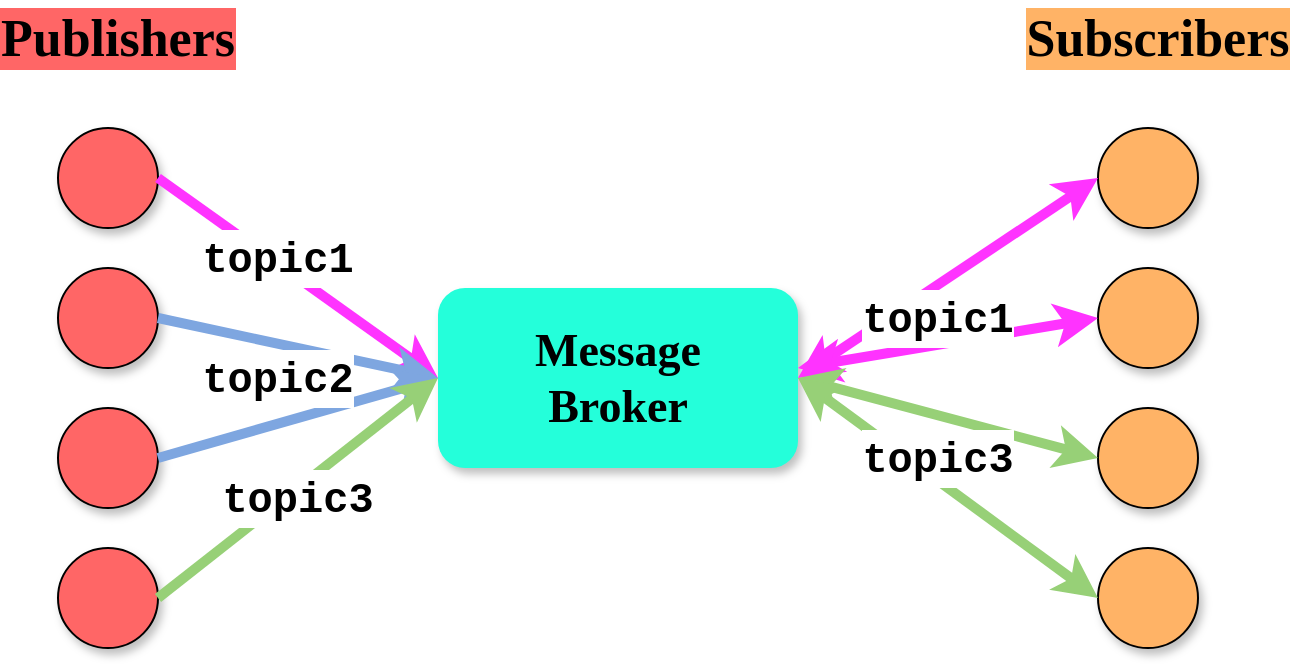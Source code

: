 <mxfile version="16.4.0" type="device"><diagram id="Q16QRXQHWOp8Chf69RuX" name="Page-1"><mxGraphModel dx="946" dy="618" grid="1" gridSize="10" guides="1" tooltips="1" connect="1" arrows="1" fold="1" page="1" pageScale="1" pageWidth="827" pageHeight="1169" math="0" shadow="0"><root><mxCell id="0"/><mxCell id="1" parent="0"/><mxCell id="675_L1Rwe3cDYPB2roWq-2" value="" style="rounded=1;whiteSpace=wrap;html=1;fillColor=#24FFDA;strokeColor=none;gradientColor=none;sketch=0;glass=0;shadow=1;" vertex="1" parent="1"><mxGeometry x="300" y="310" width="180" height="90" as="geometry"/></mxCell><mxCell id="675_L1Rwe3cDYPB2roWq-3" value="&lt;b&gt;&lt;font style=&quot;font-size: 23px&quot; face=&quot;CMU Sans Serif&quot;&gt;Message Broker&lt;/font&gt;&lt;/b&gt;" style="text;html=1;strokeColor=none;fillColor=none;align=center;verticalAlign=middle;whiteSpace=wrap;rounded=0;" vertex="1" parent="1"><mxGeometry x="340" y="330" width="100" height="50" as="geometry"/></mxCell><mxCell id="675_L1Rwe3cDYPB2roWq-5" value="" style="ellipse;whiteSpace=wrap;html=1;shadow=1;glass=0;sketch=0;fontFamily=CMU Sans Serif;fontSize=23;fillColor=#FF6666;gradientColor=none;" vertex="1" parent="1"><mxGeometry x="110" y="230" width="50" height="50" as="geometry"/></mxCell><mxCell id="675_L1Rwe3cDYPB2roWq-6" value="" style="ellipse;whiteSpace=wrap;html=1;shadow=1;glass=0;sketch=0;fontFamily=CMU Sans Serif;fontSize=23;fillColor=#FF6666;gradientColor=none;" vertex="1" parent="1"><mxGeometry x="110" y="300" width="50" height="50" as="geometry"/></mxCell><mxCell id="675_L1Rwe3cDYPB2roWq-7" value="" style="ellipse;whiteSpace=wrap;html=1;shadow=1;glass=0;sketch=0;fontFamily=CMU Sans Serif;fontSize=23;fillColor=#FF6666;gradientColor=none;" vertex="1" parent="1"><mxGeometry x="110" y="370" width="50" height="50" as="geometry"/></mxCell><mxCell id="675_L1Rwe3cDYPB2roWq-8" value="" style="ellipse;whiteSpace=wrap;html=1;shadow=1;glass=0;sketch=0;fontFamily=CMU Sans Serif;fontSize=23;fillColor=#FF6666;gradientColor=none;" vertex="1" parent="1"><mxGeometry x="110" y="440" width="50" height="50" as="geometry"/></mxCell><mxCell id="675_L1Rwe3cDYPB2roWq-9" value="" style="ellipse;whiteSpace=wrap;html=1;shadow=1;glass=0;sketch=0;fontFamily=CMU Sans Serif;fontSize=23;fillColor=#FFB366;gradientColor=none;" vertex="1" parent="1"><mxGeometry x="630" y="230" width="50" height="50" as="geometry"/></mxCell><mxCell id="675_L1Rwe3cDYPB2roWq-10" value="" style="ellipse;whiteSpace=wrap;html=1;shadow=1;glass=0;sketch=0;fontFamily=CMU Sans Serif;fontSize=23;fillColor=#FFB366;gradientColor=none;" vertex="1" parent="1"><mxGeometry x="630" y="300" width="50" height="50" as="geometry"/></mxCell><mxCell id="675_L1Rwe3cDYPB2roWq-11" value="" style="ellipse;whiteSpace=wrap;html=1;shadow=1;glass=0;sketch=0;fontFamily=CMU Sans Serif;fontSize=23;fillColor=#FFB366;gradientColor=none;" vertex="1" parent="1"><mxGeometry x="630" y="370" width="50" height="50" as="geometry"/></mxCell><mxCell id="675_L1Rwe3cDYPB2roWq-12" value="" style="ellipse;whiteSpace=wrap;html=1;shadow=1;glass=0;sketch=0;fontFamily=CMU Sans Serif;fontSize=23;fillColor=#FFB366;gradientColor=none;" vertex="1" parent="1"><mxGeometry x="630" y="440" width="50" height="50" as="geometry"/></mxCell><mxCell id="675_L1Rwe3cDYPB2roWq-15" value="" style="endArrow=classic;html=1;rounded=0;fontFamily=CMU Sans Serif;fontSize=23;exitX=1;exitY=0.5;exitDx=0;exitDy=0;entryX=0;entryY=0.5;entryDx=0;entryDy=0;strokeWidth=5;strokeColor=#FF33FF;endFill=1;" edge="1" parent="1" source="675_L1Rwe3cDYPB2roWq-5" target="675_L1Rwe3cDYPB2roWq-2"><mxGeometry width="50" height="50" relative="1" as="geometry"><mxPoint x="160" y="255" as="sourcePoint"/><mxPoint x="205.425" y="287.793" as="targetPoint"/></mxGeometry></mxCell><mxCell id="675_L1Rwe3cDYPB2roWq-38" value="" style="endArrow=classic;html=1;rounded=0;fontFamily=CMU Sans Serif;fontSize=23;strokeColor=#7EA6E0;strokeWidth=5;exitX=1;exitY=0.5;exitDx=0;exitDy=0;entryX=0;entryY=0.5;entryDx=0;entryDy=0;startArrow=none;" edge="1" parent="1" source="675_L1Rwe3cDYPB2roWq-6" target="675_L1Rwe3cDYPB2roWq-2"><mxGeometry width="50" height="50" relative="1" as="geometry"><mxPoint x="250" y="335" as="sourcePoint"/><mxPoint x="500" y="270" as="targetPoint"/></mxGeometry></mxCell><mxCell id="675_L1Rwe3cDYPB2roWq-39" value="" style="endArrow=classic;html=1;rounded=0;fontFamily=CMU Sans Serif;fontSize=23;strokeColor=#7EA6E0;strokeWidth=5;exitX=1;exitY=0.5;exitDx=0;exitDy=0;entryX=0;entryY=0.5;entryDx=0;entryDy=0;" edge="1" parent="1" source="675_L1Rwe3cDYPB2roWq-7" target="675_L1Rwe3cDYPB2roWq-2"><mxGeometry width="50" height="50" relative="1" as="geometry"><mxPoint x="170" y="335" as="sourcePoint"/><mxPoint x="310" y="365" as="targetPoint"/></mxGeometry></mxCell><mxCell id="675_L1Rwe3cDYPB2roWq-40" value="" style="endArrow=classic;html=1;rounded=0;fontFamily=CMU Sans Serif;fontSize=23;strokeColor=#97D077;strokeWidth=5;exitX=1;exitY=0.5;exitDx=0;exitDy=0;entryX=0;entryY=0.5;entryDx=0;entryDy=0;" edge="1" parent="1" source="675_L1Rwe3cDYPB2roWq-8" target="675_L1Rwe3cDYPB2roWq-2"><mxGeometry width="50" height="50" relative="1" as="geometry"><mxPoint x="170" y="405" as="sourcePoint"/><mxPoint x="310" y="365" as="targetPoint"/></mxGeometry></mxCell><mxCell id="675_L1Rwe3cDYPB2roWq-47" value="&lt;font face=&quot;Courier New&quot; size=&quot;1&quot;&gt;&lt;b style=&quot;font-size: 21px&quot;&gt;topic1&lt;/b&gt;&lt;/font&gt;" style="text;html=1;strokeColor=none;fillColor=none;align=center;verticalAlign=middle;whiteSpace=wrap;rounded=0;shadow=1;glass=0;sketch=0;fontFamily=CMU Sans Serif;fontSize=23;labelBackgroundColor=default;" vertex="1" parent="1"><mxGeometry x="180" y="280" width="80" height="30" as="geometry"/></mxCell><mxCell id="675_L1Rwe3cDYPB2roWq-49" value="&lt;font face=&quot;Courier New&quot; size=&quot;1&quot;&gt;&lt;b style=&quot;font-size: 21px&quot;&gt;topic2&lt;/b&gt;&lt;/font&gt;" style="text;html=1;strokeColor=none;fillColor=none;align=center;verticalAlign=middle;whiteSpace=wrap;rounded=0;shadow=1;glass=0;sketch=0;fontFamily=CMU Sans Serif;fontSize=23;labelBackgroundColor=default;" vertex="1" parent="1"><mxGeometry x="180" y="340" width="80" height="30" as="geometry"/></mxCell><mxCell id="675_L1Rwe3cDYPB2roWq-50" value="&lt;font face=&quot;Courier New&quot; size=&quot;1&quot;&gt;&lt;b style=&quot;font-size: 21px&quot;&gt;topic3&lt;/b&gt;&lt;/font&gt;" style="text;html=1;strokeColor=none;fillColor=none;align=center;verticalAlign=middle;whiteSpace=wrap;rounded=0;shadow=1;glass=0;sketch=0;fontFamily=CMU Sans Serif;fontSize=23;labelBackgroundColor=default;" vertex="1" parent="1"><mxGeometry x="190" y="400" width="80" height="30" as="geometry"/></mxCell><mxCell id="675_L1Rwe3cDYPB2roWq-51" value="&lt;b&gt;&lt;font face=&quot;CMU Sans Serif&quot; style=&quot;font-size: 26px&quot;&gt;Publishers&lt;/font&gt;&lt;/b&gt;" style="text;html=1;strokeColor=none;fillColor=none;align=center;verticalAlign=middle;rounded=0;shadow=1;glass=0;labelBackgroundColor=#FF6666;sketch=0;fontFamily=Courier New;fontSize=21;labelBorderColor=none;whiteSpace=wrap;" vertex="1" parent="1"><mxGeometry x="110" y="170" width="60" height="30" as="geometry"/></mxCell><mxCell id="675_L1Rwe3cDYPB2roWq-52" value="&lt;b&gt;&lt;font face=&quot;CMU Sans Serif&quot; style=&quot;font-size: 26px&quot;&gt;Subscribers&lt;/font&gt;&lt;/b&gt;" style="text;html=1;strokeColor=none;fillColor=none;align=center;verticalAlign=middle;rounded=0;shadow=1;glass=0;labelBackgroundColor=#FFB366;sketch=0;fontFamily=Courier New;fontSize=21;labelBorderColor=none;whiteSpace=wrap;" vertex="1" parent="1"><mxGeometry x="630" y="170" width="60" height="30" as="geometry"/></mxCell><mxCell id="675_L1Rwe3cDYPB2roWq-53" value="" style="endArrow=classic;html=1;rounded=0;fontFamily=CMU Sans Serif;fontSize=23;exitX=1;exitY=0.5;exitDx=0;exitDy=0;entryX=0;entryY=0.5;entryDx=0;entryDy=0;strokeWidth=5;strokeColor=#FF33FF;endFill=1;startArrow=classic;startFill=1;" edge="1" parent="1" source="675_L1Rwe3cDYPB2roWq-2" target="675_L1Rwe3cDYPB2roWq-9"><mxGeometry width="50" height="50" relative="1" as="geometry"><mxPoint x="460" y="230" as="sourcePoint"/><mxPoint x="600" y="330" as="targetPoint"/></mxGeometry></mxCell><mxCell id="675_L1Rwe3cDYPB2roWq-54" value="" style="endArrow=classic;html=1;rounded=0;fontFamily=CMU Sans Serif;fontSize=23;entryX=0;entryY=0.5;entryDx=0;entryDy=0;strokeWidth=5;strokeColor=#FF33FF;endFill=1;startArrow=classic;startFill=1;" edge="1" parent="1" target="675_L1Rwe3cDYPB2roWq-10"><mxGeometry width="50" height="50" relative="1" as="geometry"><mxPoint x="480" y="350" as="sourcePoint"/><mxPoint x="640" y="265" as="targetPoint"/></mxGeometry></mxCell><mxCell id="675_L1Rwe3cDYPB2roWq-56" value="&lt;font face=&quot;Courier New&quot; size=&quot;1&quot;&gt;&lt;b style=&quot;font-size: 21px&quot;&gt;topic1&lt;/b&gt;&lt;/font&gt;" style="text;html=1;strokeColor=none;fillColor=none;align=center;verticalAlign=middle;whiteSpace=wrap;rounded=0;shadow=1;glass=0;sketch=0;fontFamily=CMU Sans Serif;fontSize=23;labelBackgroundColor=default;" vertex="1" parent="1"><mxGeometry x="510" y="310" width="80" height="30" as="geometry"/></mxCell><mxCell id="675_L1Rwe3cDYPB2roWq-57" value="" style="endArrow=classic;html=1;rounded=0;fontFamily=CMU Sans Serif;fontSize=23;strokeColor=#97D077;strokeWidth=5;exitX=1;exitY=0.5;exitDx=0;exitDy=0;entryX=0;entryY=0.5;entryDx=0;entryDy=0;startArrow=classic;startFill=1;" edge="1" parent="1" source="675_L1Rwe3cDYPB2roWq-2" target="675_L1Rwe3cDYPB2roWq-11"><mxGeometry width="50" height="50" relative="1" as="geometry"><mxPoint x="400" y="580" as="sourcePoint"/><mxPoint x="540" y="470" as="targetPoint"/></mxGeometry></mxCell><mxCell id="675_L1Rwe3cDYPB2roWq-58" value="" style="endArrow=classic;html=1;rounded=0;fontFamily=CMU Sans Serif;fontSize=23;strokeColor=#97D077;strokeWidth=5;exitX=1;exitY=0.5;exitDx=0;exitDy=0;entryX=0;entryY=0.5;entryDx=0;entryDy=0;startArrow=classic;startFill=1;" edge="1" parent="1" source="675_L1Rwe3cDYPB2roWq-2" target="675_L1Rwe3cDYPB2roWq-12"><mxGeometry width="50" height="50" relative="1" as="geometry"><mxPoint x="490" y="365" as="sourcePoint"/><mxPoint x="640" y="405" as="targetPoint"/></mxGeometry></mxCell><mxCell id="675_L1Rwe3cDYPB2roWq-59" value="&lt;font face=&quot;Courier New&quot; size=&quot;1&quot;&gt;&lt;b style=&quot;font-size: 21px&quot;&gt;topic3&lt;/b&gt;&lt;/font&gt;" style="text;html=1;strokeColor=none;fillColor=none;align=center;verticalAlign=middle;whiteSpace=wrap;rounded=0;shadow=1;glass=0;sketch=0;fontFamily=CMU Sans Serif;fontSize=23;labelBackgroundColor=default;" vertex="1" parent="1"><mxGeometry x="510" y="380" width="80" height="30" as="geometry"/></mxCell></root></mxGraphModel></diagram></mxfile>
